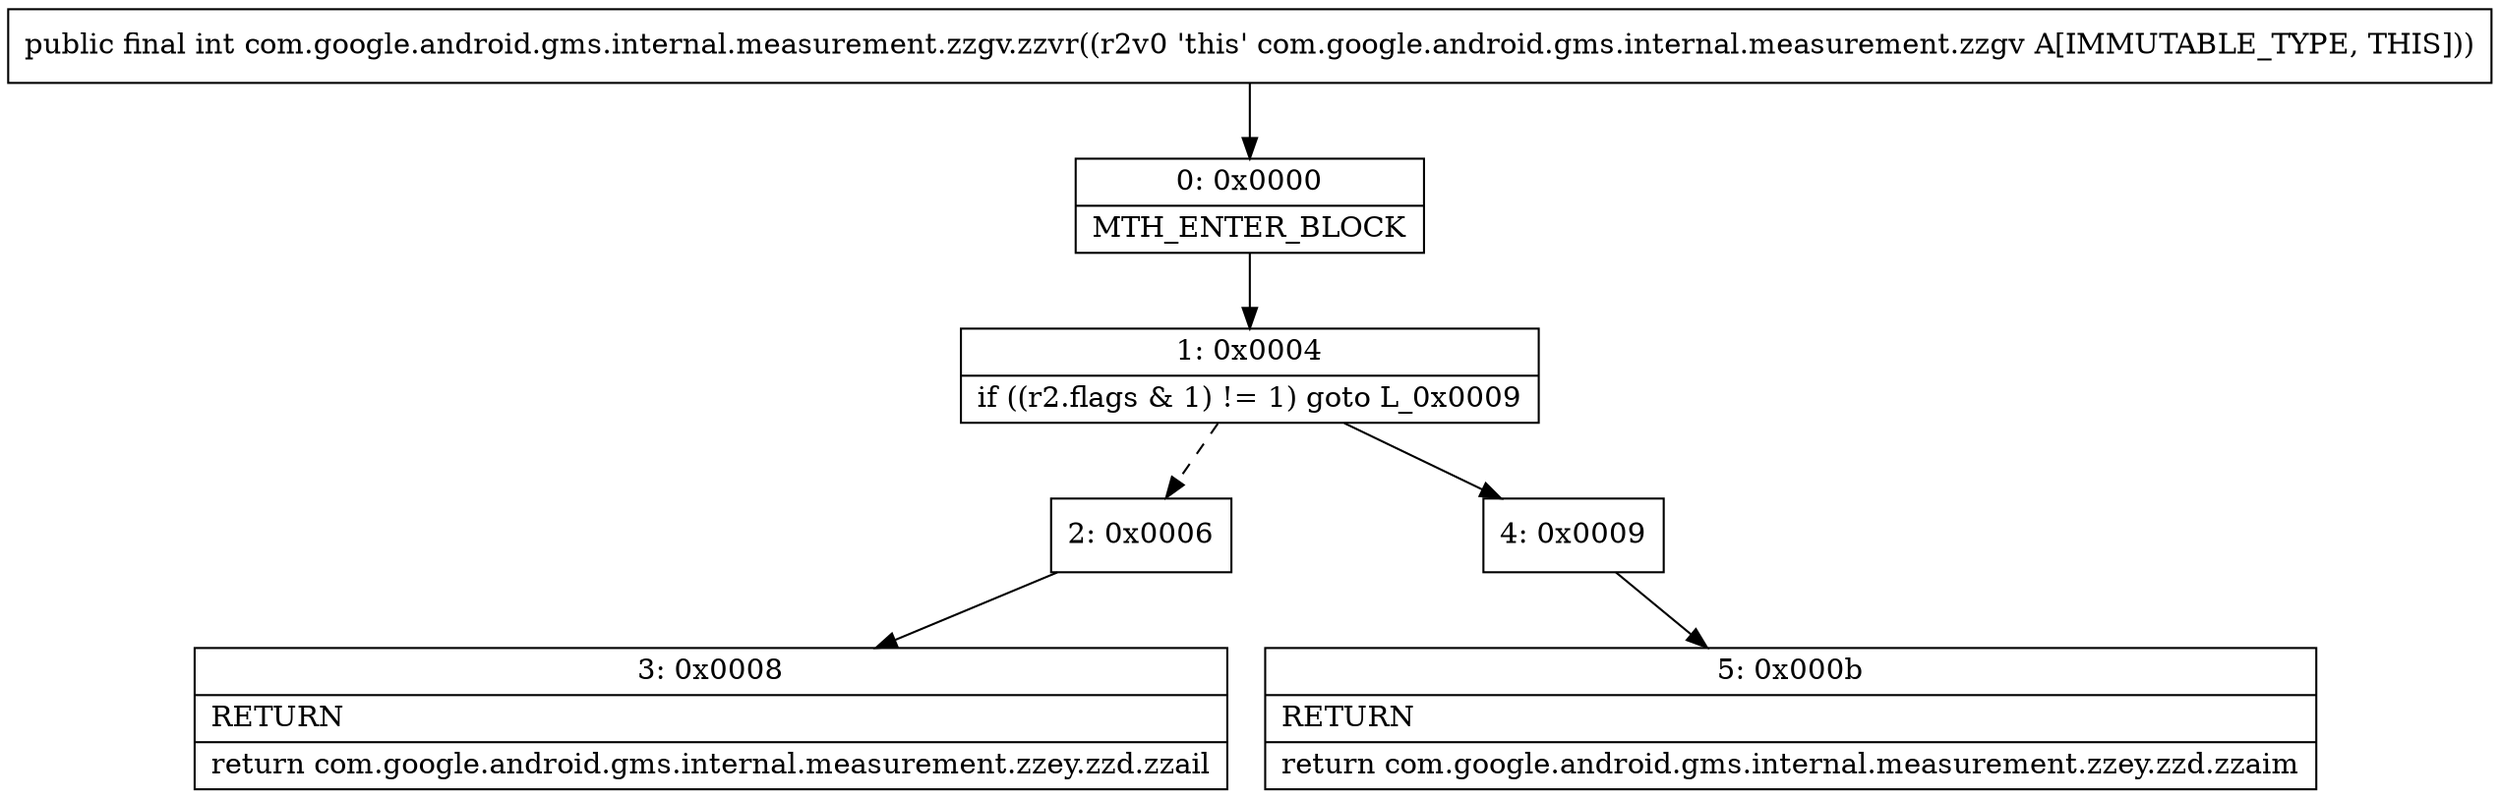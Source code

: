 digraph "CFG forcom.google.android.gms.internal.measurement.zzgv.zzvr()I" {
Node_0 [shape=record,label="{0\:\ 0x0000|MTH_ENTER_BLOCK\l}"];
Node_1 [shape=record,label="{1\:\ 0x0004|if ((r2.flags & 1) != 1) goto L_0x0009\l}"];
Node_2 [shape=record,label="{2\:\ 0x0006}"];
Node_3 [shape=record,label="{3\:\ 0x0008|RETURN\l|return com.google.android.gms.internal.measurement.zzey.zzd.zzail\l}"];
Node_4 [shape=record,label="{4\:\ 0x0009}"];
Node_5 [shape=record,label="{5\:\ 0x000b|RETURN\l|return com.google.android.gms.internal.measurement.zzey.zzd.zzaim\l}"];
MethodNode[shape=record,label="{public final int com.google.android.gms.internal.measurement.zzgv.zzvr((r2v0 'this' com.google.android.gms.internal.measurement.zzgv A[IMMUTABLE_TYPE, THIS])) }"];
MethodNode -> Node_0;
Node_0 -> Node_1;
Node_1 -> Node_2[style=dashed];
Node_1 -> Node_4;
Node_2 -> Node_3;
Node_4 -> Node_5;
}


